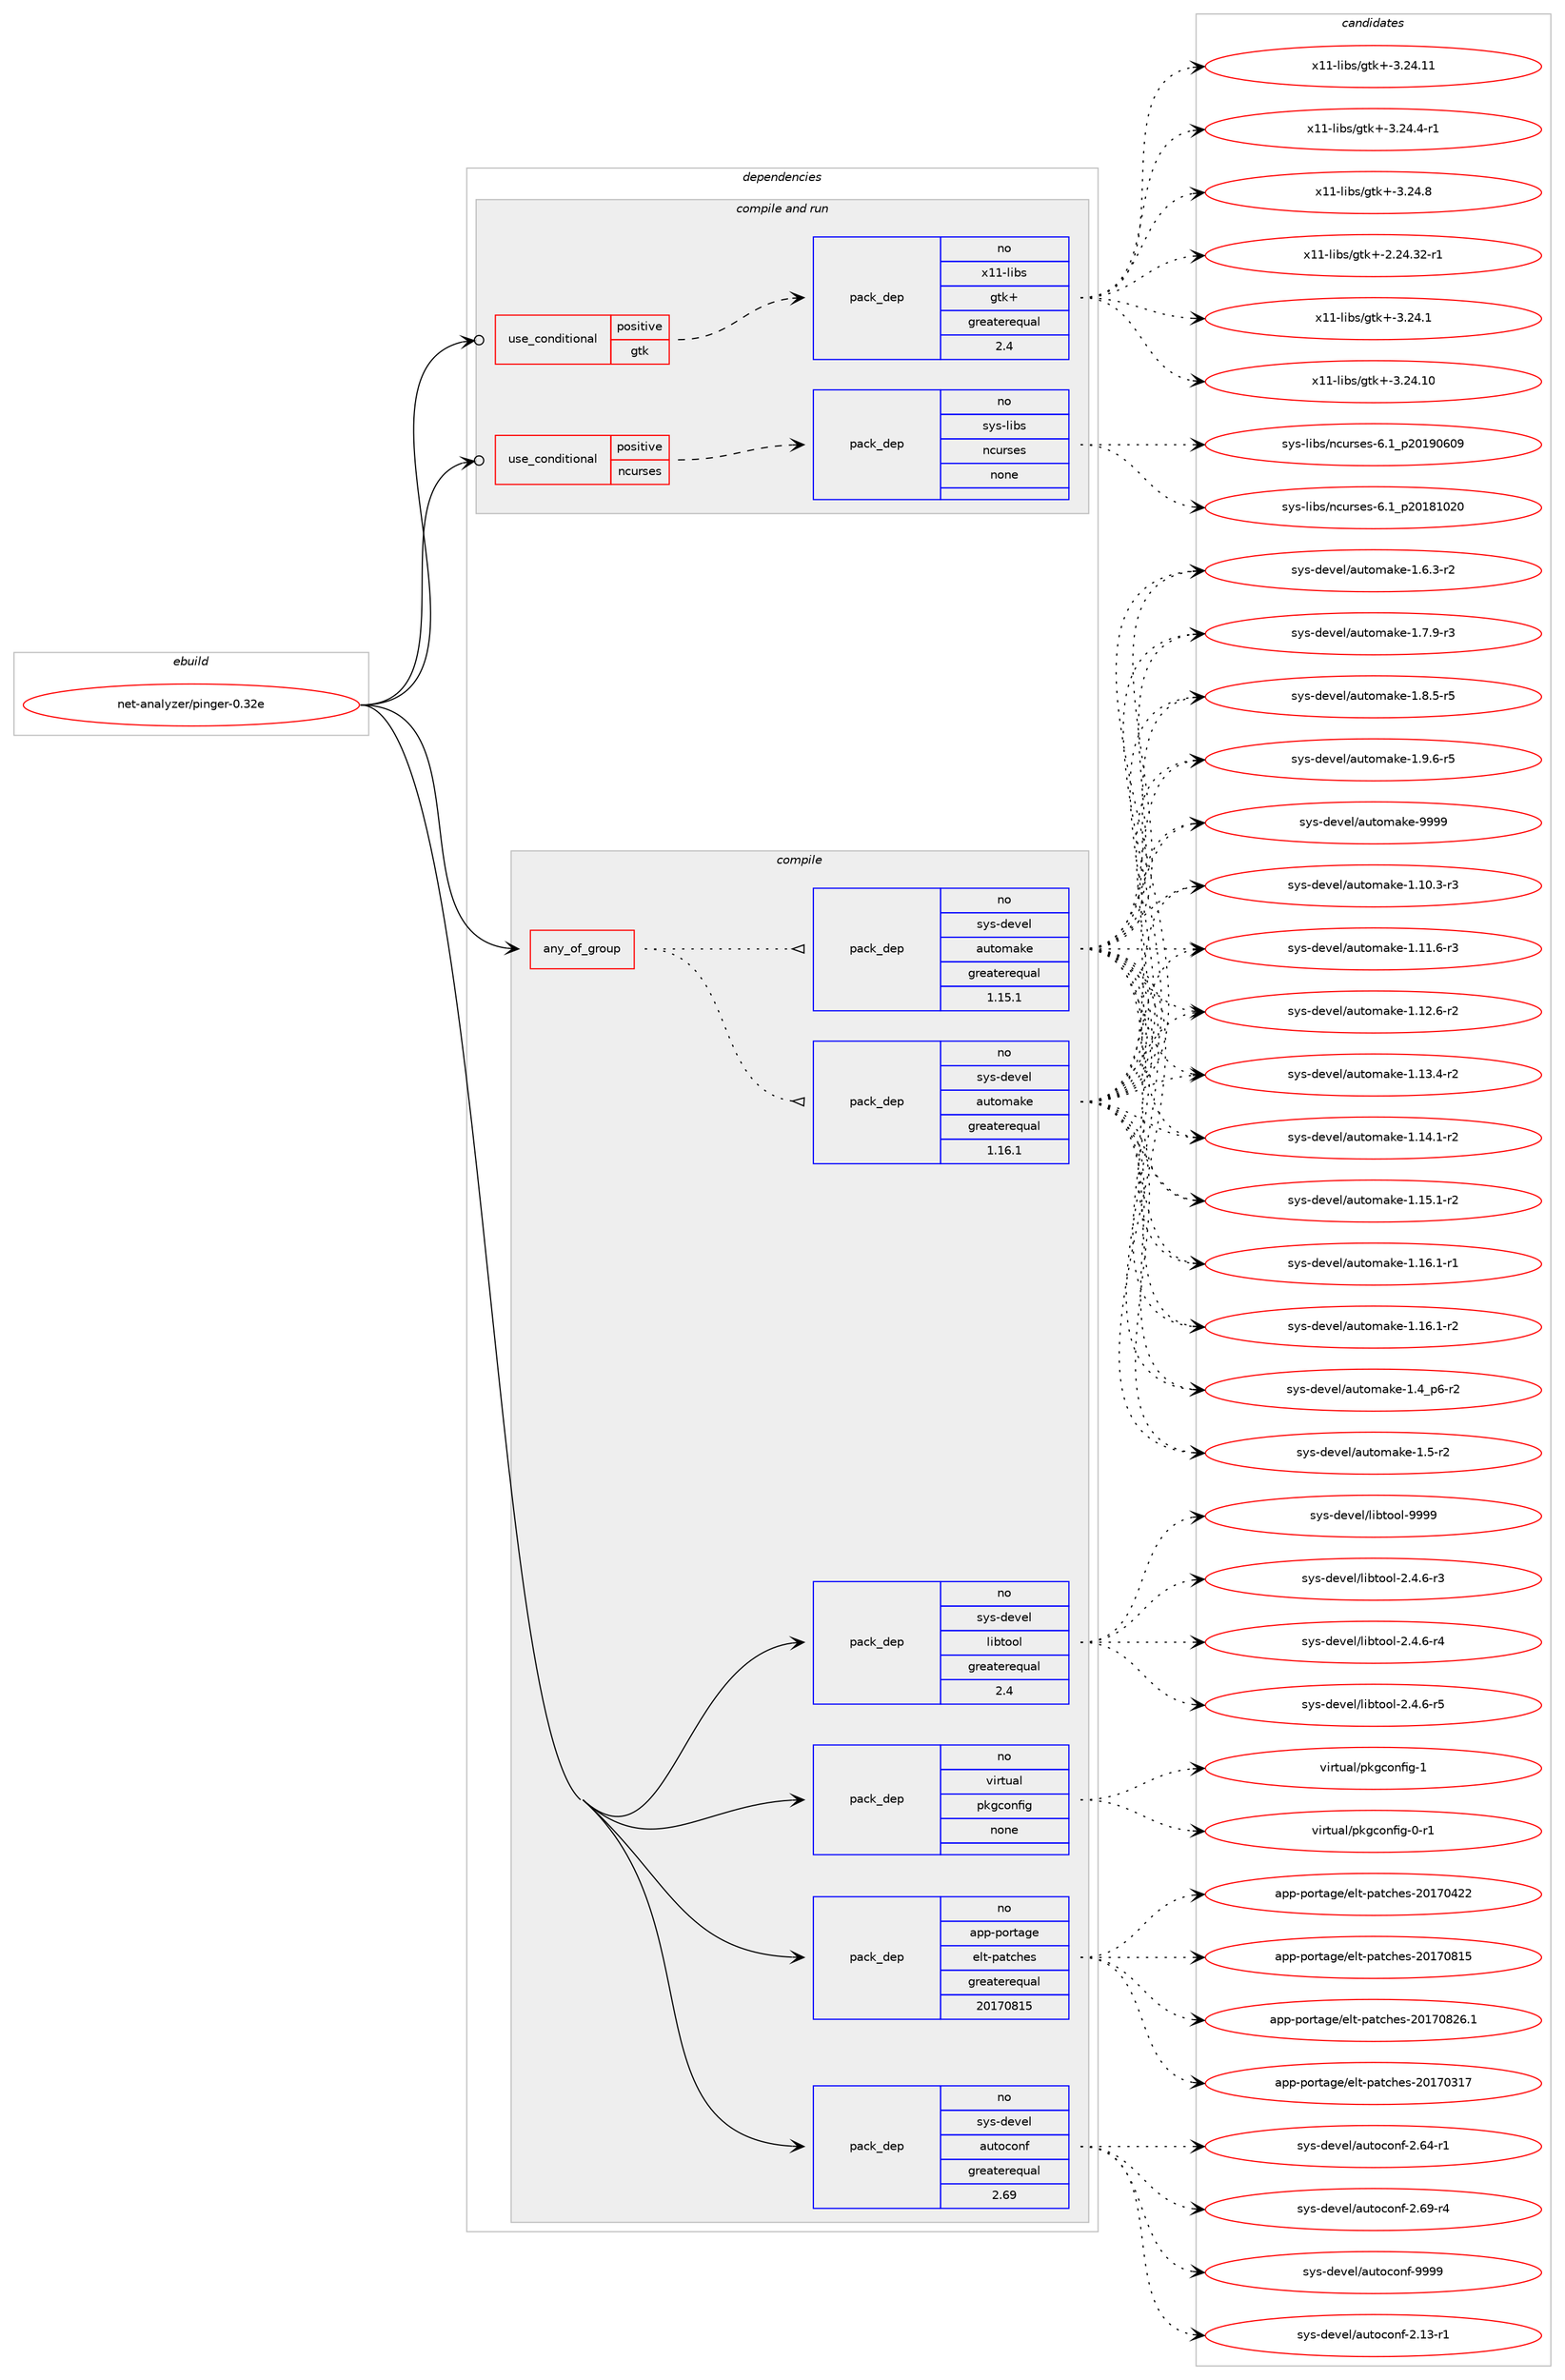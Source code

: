digraph prolog {

# *************
# Graph options
# *************

newrank=true;
concentrate=true;
compound=true;
graph [rankdir=LR,fontname=Helvetica,fontsize=10,ranksep=1.5];#, ranksep=2.5, nodesep=0.2];
edge  [arrowhead=vee];
node  [fontname=Helvetica,fontsize=10];

# **********
# The ebuild
# **********

subgraph cluster_leftcol {
color=gray;
rank=same;
label=<<i>ebuild</i>>;
id [label="net-analyzer/pinger-0.32e", color=red, width=4, href="../net-analyzer/pinger-0.32e.svg"];
}

# ****************
# The dependencies
# ****************

subgraph cluster_midcol {
color=gray;
label=<<i>dependencies</i>>;
subgraph cluster_compile {
fillcolor="#eeeeee";
style=filled;
label=<<i>compile</i>>;
subgraph any13792 {
dependency815268 [label=<<TABLE BORDER="0" CELLBORDER="1" CELLSPACING="0" CELLPADDING="4"><TR><TD CELLPADDING="10">any_of_group</TD></TR></TABLE>>, shape=none, color=red];subgraph pack602682 {
dependency815269 [label=<<TABLE BORDER="0" CELLBORDER="1" CELLSPACING="0" CELLPADDING="4" WIDTH="220"><TR><TD ROWSPAN="6" CELLPADDING="30">pack_dep</TD></TR><TR><TD WIDTH="110">no</TD></TR><TR><TD>sys-devel</TD></TR><TR><TD>automake</TD></TR><TR><TD>greaterequal</TD></TR><TR><TD>1.16.1</TD></TR></TABLE>>, shape=none, color=blue];
}
dependency815268:e -> dependency815269:w [weight=20,style="dotted",arrowhead="oinv"];
subgraph pack602683 {
dependency815270 [label=<<TABLE BORDER="0" CELLBORDER="1" CELLSPACING="0" CELLPADDING="4" WIDTH="220"><TR><TD ROWSPAN="6" CELLPADDING="30">pack_dep</TD></TR><TR><TD WIDTH="110">no</TD></TR><TR><TD>sys-devel</TD></TR><TR><TD>automake</TD></TR><TR><TD>greaterequal</TD></TR><TR><TD>1.15.1</TD></TR></TABLE>>, shape=none, color=blue];
}
dependency815268:e -> dependency815270:w [weight=20,style="dotted",arrowhead="oinv"];
}
id:e -> dependency815268:w [weight=20,style="solid",arrowhead="vee"];
subgraph pack602684 {
dependency815271 [label=<<TABLE BORDER="0" CELLBORDER="1" CELLSPACING="0" CELLPADDING="4" WIDTH="220"><TR><TD ROWSPAN="6" CELLPADDING="30">pack_dep</TD></TR><TR><TD WIDTH="110">no</TD></TR><TR><TD>app-portage</TD></TR><TR><TD>elt-patches</TD></TR><TR><TD>greaterequal</TD></TR><TR><TD>20170815</TD></TR></TABLE>>, shape=none, color=blue];
}
id:e -> dependency815271:w [weight=20,style="solid",arrowhead="vee"];
subgraph pack602685 {
dependency815272 [label=<<TABLE BORDER="0" CELLBORDER="1" CELLSPACING="0" CELLPADDING="4" WIDTH="220"><TR><TD ROWSPAN="6" CELLPADDING="30">pack_dep</TD></TR><TR><TD WIDTH="110">no</TD></TR><TR><TD>sys-devel</TD></TR><TR><TD>autoconf</TD></TR><TR><TD>greaterequal</TD></TR><TR><TD>2.69</TD></TR></TABLE>>, shape=none, color=blue];
}
id:e -> dependency815272:w [weight=20,style="solid",arrowhead="vee"];
subgraph pack602686 {
dependency815273 [label=<<TABLE BORDER="0" CELLBORDER="1" CELLSPACING="0" CELLPADDING="4" WIDTH="220"><TR><TD ROWSPAN="6" CELLPADDING="30">pack_dep</TD></TR><TR><TD WIDTH="110">no</TD></TR><TR><TD>sys-devel</TD></TR><TR><TD>libtool</TD></TR><TR><TD>greaterequal</TD></TR><TR><TD>2.4</TD></TR></TABLE>>, shape=none, color=blue];
}
id:e -> dependency815273:w [weight=20,style="solid",arrowhead="vee"];
subgraph pack602687 {
dependency815274 [label=<<TABLE BORDER="0" CELLBORDER="1" CELLSPACING="0" CELLPADDING="4" WIDTH="220"><TR><TD ROWSPAN="6" CELLPADDING="30">pack_dep</TD></TR><TR><TD WIDTH="110">no</TD></TR><TR><TD>virtual</TD></TR><TR><TD>pkgconfig</TD></TR><TR><TD>none</TD></TR><TR><TD></TD></TR></TABLE>>, shape=none, color=blue];
}
id:e -> dependency815274:w [weight=20,style="solid",arrowhead="vee"];
}
subgraph cluster_compileandrun {
fillcolor="#eeeeee";
style=filled;
label=<<i>compile and run</i>>;
subgraph cond198344 {
dependency815275 [label=<<TABLE BORDER="0" CELLBORDER="1" CELLSPACING="0" CELLPADDING="4"><TR><TD ROWSPAN="3" CELLPADDING="10">use_conditional</TD></TR><TR><TD>positive</TD></TR><TR><TD>gtk</TD></TR></TABLE>>, shape=none, color=red];
subgraph pack602688 {
dependency815276 [label=<<TABLE BORDER="0" CELLBORDER="1" CELLSPACING="0" CELLPADDING="4" WIDTH="220"><TR><TD ROWSPAN="6" CELLPADDING="30">pack_dep</TD></TR><TR><TD WIDTH="110">no</TD></TR><TR><TD>x11-libs</TD></TR><TR><TD>gtk+</TD></TR><TR><TD>greaterequal</TD></TR><TR><TD>2.4</TD></TR></TABLE>>, shape=none, color=blue];
}
dependency815275:e -> dependency815276:w [weight=20,style="dashed",arrowhead="vee"];
}
id:e -> dependency815275:w [weight=20,style="solid",arrowhead="odotvee"];
subgraph cond198345 {
dependency815277 [label=<<TABLE BORDER="0" CELLBORDER="1" CELLSPACING="0" CELLPADDING="4"><TR><TD ROWSPAN="3" CELLPADDING="10">use_conditional</TD></TR><TR><TD>positive</TD></TR><TR><TD>ncurses</TD></TR></TABLE>>, shape=none, color=red];
subgraph pack602689 {
dependency815278 [label=<<TABLE BORDER="0" CELLBORDER="1" CELLSPACING="0" CELLPADDING="4" WIDTH="220"><TR><TD ROWSPAN="6" CELLPADDING="30">pack_dep</TD></TR><TR><TD WIDTH="110">no</TD></TR><TR><TD>sys-libs</TD></TR><TR><TD>ncurses</TD></TR><TR><TD>none</TD></TR><TR><TD></TD></TR></TABLE>>, shape=none, color=blue];
}
dependency815277:e -> dependency815278:w [weight=20,style="dashed",arrowhead="vee"];
}
id:e -> dependency815277:w [weight=20,style="solid",arrowhead="odotvee"];
}
subgraph cluster_run {
fillcolor="#eeeeee";
style=filled;
label=<<i>run</i>>;
}
}

# **************
# The candidates
# **************

subgraph cluster_choices {
rank=same;
color=gray;
label=<<i>candidates</i>>;

subgraph choice602682 {
color=black;
nodesep=1;
choice11512111545100101118101108479711711611110997107101454946494846514511451 [label="sys-devel/automake-1.10.3-r3", color=red, width=4,href="../sys-devel/automake-1.10.3-r3.svg"];
choice11512111545100101118101108479711711611110997107101454946494946544511451 [label="sys-devel/automake-1.11.6-r3", color=red, width=4,href="../sys-devel/automake-1.11.6-r3.svg"];
choice11512111545100101118101108479711711611110997107101454946495046544511450 [label="sys-devel/automake-1.12.6-r2", color=red, width=4,href="../sys-devel/automake-1.12.6-r2.svg"];
choice11512111545100101118101108479711711611110997107101454946495146524511450 [label="sys-devel/automake-1.13.4-r2", color=red, width=4,href="../sys-devel/automake-1.13.4-r2.svg"];
choice11512111545100101118101108479711711611110997107101454946495246494511450 [label="sys-devel/automake-1.14.1-r2", color=red, width=4,href="../sys-devel/automake-1.14.1-r2.svg"];
choice11512111545100101118101108479711711611110997107101454946495346494511450 [label="sys-devel/automake-1.15.1-r2", color=red, width=4,href="../sys-devel/automake-1.15.1-r2.svg"];
choice11512111545100101118101108479711711611110997107101454946495446494511449 [label="sys-devel/automake-1.16.1-r1", color=red, width=4,href="../sys-devel/automake-1.16.1-r1.svg"];
choice11512111545100101118101108479711711611110997107101454946495446494511450 [label="sys-devel/automake-1.16.1-r2", color=red, width=4,href="../sys-devel/automake-1.16.1-r2.svg"];
choice115121115451001011181011084797117116111109971071014549465295112544511450 [label="sys-devel/automake-1.4_p6-r2", color=red, width=4,href="../sys-devel/automake-1.4_p6-r2.svg"];
choice11512111545100101118101108479711711611110997107101454946534511450 [label="sys-devel/automake-1.5-r2", color=red, width=4,href="../sys-devel/automake-1.5-r2.svg"];
choice115121115451001011181011084797117116111109971071014549465446514511450 [label="sys-devel/automake-1.6.3-r2", color=red, width=4,href="../sys-devel/automake-1.6.3-r2.svg"];
choice115121115451001011181011084797117116111109971071014549465546574511451 [label="sys-devel/automake-1.7.9-r3", color=red, width=4,href="../sys-devel/automake-1.7.9-r3.svg"];
choice115121115451001011181011084797117116111109971071014549465646534511453 [label="sys-devel/automake-1.8.5-r5", color=red, width=4,href="../sys-devel/automake-1.8.5-r5.svg"];
choice115121115451001011181011084797117116111109971071014549465746544511453 [label="sys-devel/automake-1.9.6-r5", color=red, width=4,href="../sys-devel/automake-1.9.6-r5.svg"];
choice115121115451001011181011084797117116111109971071014557575757 [label="sys-devel/automake-9999", color=red, width=4,href="../sys-devel/automake-9999.svg"];
dependency815269:e -> choice11512111545100101118101108479711711611110997107101454946494846514511451:w [style=dotted,weight="100"];
dependency815269:e -> choice11512111545100101118101108479711711611110997107101454946494946544511451:w [style=dotted,weight="100"];
dependency815269:e -> choice11512111545100101118101108479711711611110997107101454946495046544511450:w [style=dotted,weight="100"];
dependency815269:e -> choice11512111545100101118101108479711711611110997107101454946495146524511450:w [style=dotted,weight="100"];
dependency815269:e -> choice11512111545100101118101108479711711611110997107101454946495246494511450:w [style=dotted,weight="100"];
dependency815269:e -> choice11512111545100101118101108479711711611110997107101454946495346494511450:w [style=dotted,weight="100"];
dependency815269:e -> choice11512111545100101118101108479711711611110997107101454946495446494511449:w [style=dotted,weight="100"];
dependency815269:e -> choice11512111545100101118101108479711711611110997107101454946495446494511450:w [style=dotted,weight="100"];
dependency815269:e -> choice115121115451001011181011084797117116111109971071014549465295112544511450:w [style=dotted,weight="100"];
dependency815269:e -> choice11512111545100101118101108479711711611110997107101454946534511450:w [style=dotted,weight="100"];
dependency815269:e -> choice115121115451001011181011084797117116111109971071014549465446514511450:w [style=dotted,weight="100"];
dependency815269:e -> choice115121115451001011181011084797117116111109971071014549465546574511451:w [style=dotted,weight="100"];
dependency815269:e -> choice115121115451001011181011084797117116111109971071014549465646534511453:w [style=dotted,weight="100"];
dependency815269:e -> choice115121115451001011181011084797117116111109971071014549465746544511453:w [style=dotted,weight="100"];
dependency815269:e -> choice115121115451001011181011084797117116111109971071014557575757:w [style=dotted,weight="100"];
}
subgraph choice602683 {
color=black;
nodesep=1;
choice11512111545100101118101108479711711611110997107101454946494846514511451 [label="sys-devel/automake-1.10.3-r3", color=red, width=4,href="../sys-devel/automake-1.10.3-r3.svg"];
choice11512111545100101118101108479711711611110997107101454946494946544511451 [label="sys-devel/automake-1.11.6-r3", color=red, width=4,href="../sys-devel/automake-1.11.6-r3.svg"];
choice11512111545100101118101108479711711611110997107101454946495046544511450 [label="sys-devel/automake-1.12.6-r2", color=red, width=4,href="../sys-devel/automake-1.12.6-r2.svg"];
choice11512111545100101118101108479711711611110997107101454946495146524511450 [label="sys-devel/automake-1.13.4-r2", color=red, width=4,href="../sys-devel/automake-1.13.4-r2.svg"];
choice11512111545100101118101108479711711611110997107101454946495246494511450 [label="sys-devel/automake-1.14.1-r2", color=red, width=4,href="../sys-devel/automake-1.14.1-r2.svg"];
choice11512111545100101118101108479711711611110997107101454946495346494511450 [label="sys-devel/automake-1.15.1-r2", color=red, width=4,href="../sys-devel/automake-1.15.1-r2.svg"];
choice11512111545100101118101108479711711611110997107101454946495446494511449 [label="sys-devel/automake-1.16.1-r1", color=red, width=4,href="../sys-devel/automake-1.16.1-r1.svg"];
choice11512111545100101118101108479711711611110997107101454946495446494511450 [label="sys-devel/automake-1.16.1-r2", color=red, width=4,href="../sys-devel/automake-1.16.1-r2.svg"];
choice115121115451001011181011084797117116111109971071014549465295112544511450 [label="sys-devel/automake-1.4_p6-r2", color=red, width=4,href="../sys-devel/automake-1.4_p6-r2.svg"];
choice11512111545100101118101108479711711611110997107101454946534511450 [label="sys-devel/automake-1.5-r2", color=red, width=4,href="../sys-devel/automake-1.5-r2.svg"];
choice115121115451001011181011084797117116111109971071014549465446514511450 [label="sys-devel/automake-1.6.3-r2", color=red, width=4,href="../sys-devel/automake-1.6.3-r2.svg"];
choice115121115451001011181011084797117116111109971071014549465546574511451 [label="sys-devel/automake-1.7.9-r3", color=red, width=4,href="../sys-devel/automake-1.7.9-r3.svg"];
choice115121115451001011181011084797117116111109971071014549465646534511453 [label="sys-devel/automake-1.8.5-r5", color=red, width=4,href="../sys-devel/automake-1.8.5-r5.svg"];
choice115121115451001011181011084797117116111109971071014549465746544511453 [label="sys-devel/automake-1.9.6-r5", color=red, width=4,href="../sys-devel/automake-1.9.6-r5.svg"];
choice115121115451001011181011084797117116111109971071014557575757 [label="sys-devel/automake-9999", color=red, width=4,href="../sys-devel/automake-9999.svg"];
dependency815270:e -> choice11512111545100101118101108479711711611110997107101454946494846514511451:w [style=dotted,weight="100"];
dependency815270:e -> choice11512111545100101118101108479711711611110997107101454946494946544511451:w [style=dotted,weight="100"];
dependency815270:e -> choice11512111545100101118101108479711711611110997107101454946495046544511450:w [style=dotted,weight="100"];
dependency815270:e -> choice11512111545100101118101108479711711611110997107101454946495146524511450:w [style=dotted,weight="100"];
dependency815270:e -> choice11512111545100101118101108479711711611110997107101454946495246494511450:w [style=dotted,weight="100"];
dependency815270:e -> choice11512111545100101118101108479711711611110997107101454946495346494511450:w [style=dotted,weight="100"];
dependency815270:e -> choice11512111545100101118101108479711711611110997107101454946495446494511449:w [style=dotted,weight="100"];
dependency815270:e -> choice11512111545100101118101108479711711611110997107101454946495446494511450:w [style=dotted,weight="100"];
dependency815270:e -> choice115121115451001011181011084797117116111109971071014549465295112544511450:w [style=dotted,weight="100"];
dependency815270:e -> choice11512111545100101118101108479711711611110997107101454946534511450:w [style=dotted,weight="100"];
dependency815270:e -> choice115121115451001011181011084797117116111109971071014549465446514511450:w [style=dotted,weight="100"];
dependency815270:e -> choice115121115451001011181011084797117116111109971071014549465546574511451:w [style=dotted,weight="100"];
dependency815270:e -> choice115121115451001011181011084797117116111109971071014549465646534511453:w [style=dotted,weight="100"];
dependency815270:e -> choice115121115451001011181011084797117116111109971071014549465746544511453:w [style=dotted,weight="100"];
dependency815270:e -> choice115121115451001011181011084797117116111109971071014557575757:w [style=dotted,weight="100"];
}
subgraph choice602684 {
color=black;
nodesep=1;
choice97112112451121111141169710310147101108116451129711699104101115455048495548514955 [label="app-portage/elt-patches-20170317", color=red, width=4,href="../app-portage/elt-patches-20170317.svg"];
choice97112112451121111141169710310147101108116451129711699104101115455048495548525050 [label="app-portage/elt-patches-20170422", color=red, width=4,href="../app-portage/elt-patches-20170422.svg"];
choice97112112451121111141169710310147101108116451129711699104101115455048495548564953 [label="app-portage/elt-patches-20170815", color=red, width=4,href="../app-portage/elt-patches-20170815.svg"];
choice971121124511211111411697103101471011081164511297116991041011154550484955485650544649 [label="app-portage/elt-patches-20170826.1", color=red, width=4,href="../app-portage/elt-patches-20170826.1.svg"];
dependency815271:e -> choice97112112451121111141169710310147101108116451129711699104101115455048495548514955:w [style=dotted,weight="100"];
dependency815271:e -> choice97112112451121111141169710310147101108116451129711699104101115455048495548525050:w [style=dotted,weight="100"];
dependency815271:e -> choice97112112451121111141169710310147101108116451129711699104101115455048495548564953:w [style=dotted,weight="100"];
dependency815271:e -> choice971121124511211111411697103101471011081164511297116991041011154550484955485650544649:w [style=dotted,weight="100"];
}
subgraph choice602685 {
color=black;
nodesep=1;
choice1151211154510010111810110847971171161119911111010245504649514511449 [label="sys-devel/autoconf-2.13-r1", color=red, width=4,href="../sys-devel/autoconf-2.13-r1.svg"];
choice1151211154510010111810110847971171161119911111010245504654524511449 [label="sys-devel/autoconf-2.64-r1", color=red, width=4,href="../sys-devel/autoconf-2.64-r1.svg"];
choice1151211154510010111810110847971171161119911111010245504654574511452 [label="sys-devel/autoconf-2.69-r4", color=red, width=4,href="../sys-devel/autoconf-2.69-r4.svg"];
choice115121115451001011181011084797117116111991111101024557575757 [label="sys-devel/autoconf-9999", color=red, width=4,href="../sys-devel/autoconf-9999.svg"];
dependency815272:e -> choice1151211154510010111810110847971171161119911111010245504649514511449:w [style=dotted,weight="100"];
dependency815272:e -> choice1151211154510010111810110847971171161119911111010245504654524511449:w [style=dotted,weight="100"];
dependency815272:e -> choice1151211154510010111810110847971171161119911111010245504654574511452:w [style=dotted,weight="100"];
dependency815272:e -> choice115121115451001011181011084797117116111991111101024557575757:w [style=dotted,weight="100"];
}
subgraph choice602686 {
color=black;
nodesep=1;
choice1151211154510010111810110847108105981161111111084550465246544511451 [label="sys-devel/libtool-2.4.6-r3", color=red, width=4,href="../sys-devel/libtool-2.4.6-r3.svg"];
choice1151211154510010111810110847108105981161111111084550465246544511452 [label="sys-devel/libtool-2.4.6-r4", color=red, width=4,href="../sys-devel/libtool-2.4.6-r4.svg"];
choice1151211154510010111810110847108105981161111111084550465246544511453 [label="sys-devel/libtool-2.4.6-r5", color=red, width=4,href="../sys-devel/libtool-2.4.6-r5.svg"];
choice1151211154510010111810110847108105981161111111084557575757 [label="sys-devel/libtool-9999", color=red, width=4,href="../sys-devel/libtool-9999.svg"];
dependency815273:e -> choice1151211154510010111810110847108105981161111111084550465246544511451:w [style=dotted,weight="100"];
dependency815273:e -> choice1151211154510010111810110847108105981161111111084550465246544511452:w [style=dotted,weight="100"];
dependency815273:e -> choice1151211154510010111810110847108105981161111111084550465246544511453:w [style=dotted,weight="100"];
dependency815273:e -> choice1151211154510010111810110847108105981161111111084557575757:w [style=dotted,weight="100"];
}
subgraph choice602687 {
color=black;
nodesep=1;
choice11810511411611797108471121071039911111010210510345484511449 [label="virtual/pkgconfig-0-r1", color=red, width=4,href="../virtual/pkgconfig-0-r1.svg"];
choice1181051141161179710847112107103991111101021051034549 [label="virtual/pkgconfig-1", color=red, width=4,href="../virtual/pkgconfig-1.svg"];
dependency815274:e -> choice11810511411611797108471121071039911111010210510345484511449:w [style=dotted,weight="100"];
dependency815274:e -> choice1181051141161179710847112107103991111101021051034549:w [style=dotted,weight="100"];
}
subgraph choice602688 {
color=black;
nodesep=1;
choice12049494510810598115471031161074345504650524651504511449 [label="x11-libs/gtk+-2.24.32-r1", color=red, width=4,href="../x11-libs/gtk+-2.24.32-r1.svg"];
choice12049494510810598115471031161074345514650524649 [label="x11-libs/gtk+-3.24.1", color=red, width=4,href="../x11-libs/gtk+-3.24.1.svg"];
choice1204949451081059811547103116107434551465052464948 [label="x11-libs/gtk+-3.24.10", color=red, width=4,href="../x11-libs/gtk+-3.24.10.svg"];
choice1204949451081059811547103116107434551465052464949 [label="x11-libs/gtk+-3.24.11", color=red, width=4,href="../x11-libs/gtk+-3.24.11.svg"];
choice120494945108105981154710311610743455146505246524511449 [label="x11-libs/gtk+-3.24.4-r1", color=red, width=4,href="../x11-libs/gtk+-3.24.4-r1.svg"];
choice12049494510810598115471031161074345514650524656 [label="x11-libs/gtk+-3.24.8", color=red, width=4,href="../x11-libs/gtk+-3.24.8.svg"];
dependency815276:e -> choice12049494510810598115471031161074345504650524651504511449:w [style=dotted,weight="100"];
dependency815276:e -> choice12049494510810598115471031161074345514650524649:w [style=dotted,weight="100"];
dependency815276:e -> choice1204949451081059811547103116107434551465052464948:w [style=dotted,weight="100"];
dependency815276:e -> choice1204949451081059811547103116107434551465052464949:w [style=dotted,weight="100"];
dependency815276:e -> choice120494945108105981154710311610743455146505246524511449:w [style=dotted,weight="100"];
dependency815276:e -> choice12049494510810598115471031161074345514650524656:w [style=dotted,weight="100"];
}
subgraph choice602689 {
color=black;
nodesep=1;
choice1151211154510810598115471109911711411510111545544649951125048495649485048 [label="sys-libs/ncurses-6.1_p20181020", color=red, width=4,href="../sys-libs/ncurses-6.1_p20181020.svg"];
choice1151211154510810598115471109911711411510111545544649951125048495748544857 [label="sys-libs/ncurses-6.1_p20190609", color=red, width=4,href="../sys-libs/ncurses-6.1_p20190609.svg"];
dependency815278:e -> choice1151211154510810598115471109911711411510111545544649951125048495649485048:w [style=dotted,weight="100"];
dependency815278:e -> choice1151211154510810598115471109911711411510111545544649951125048495748544857:w [style=dotted,weight="100"];
}
}

}
